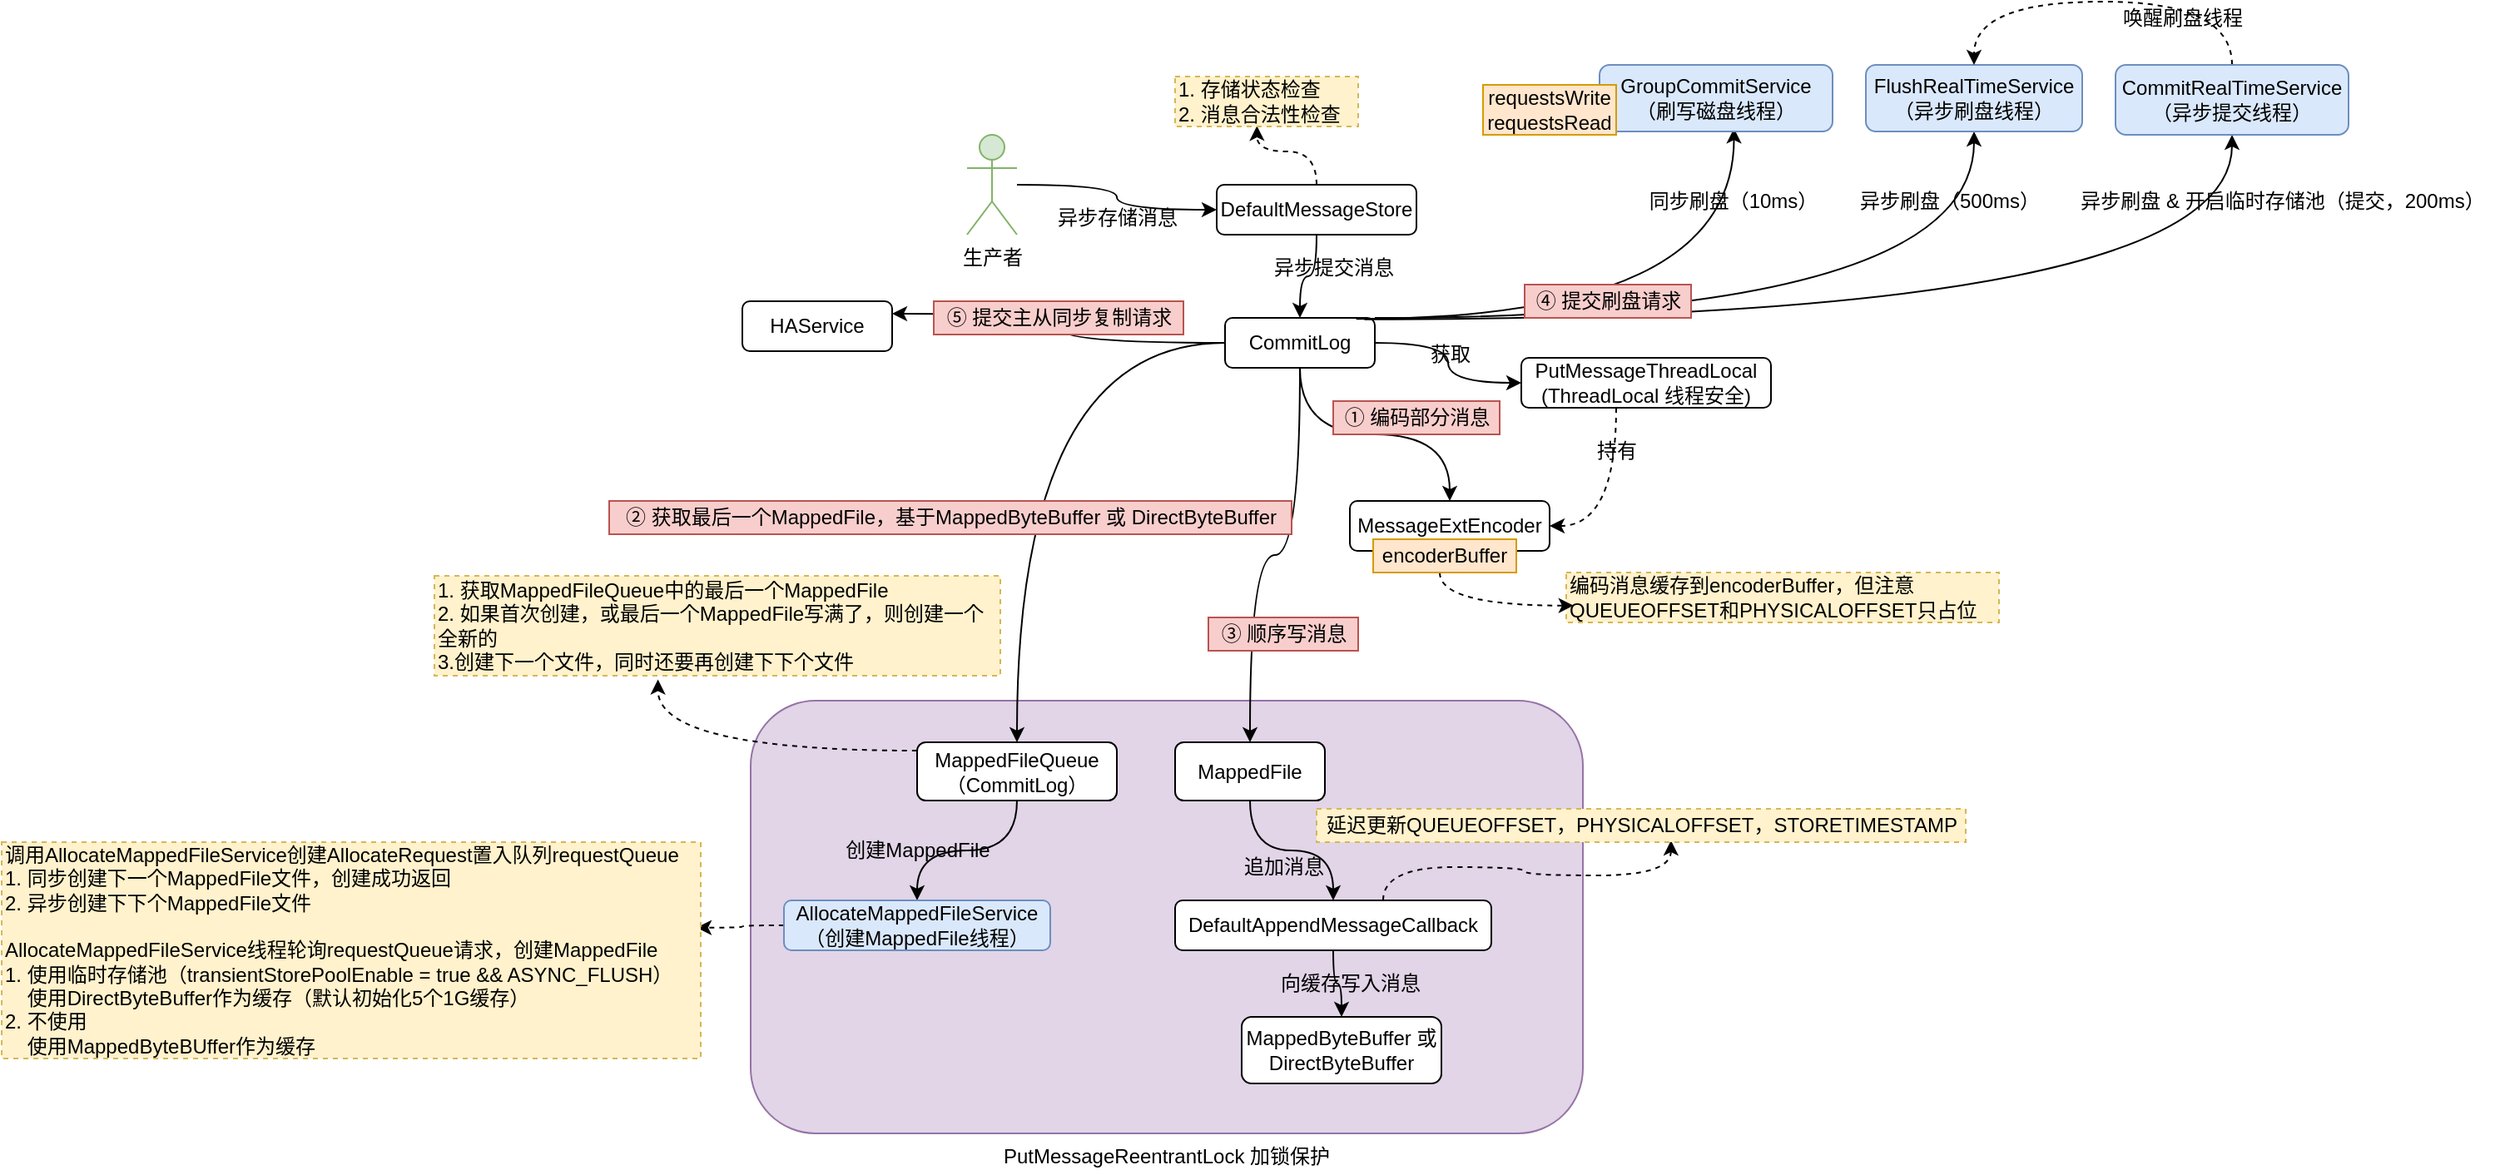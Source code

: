 <mxfile version="15.8.7" type="device"><diagram id="Qi9hnoXrk4P7TZqlKbZe" name="第 1 页"><mxGraphModel dx="1770" dy="739" grid="1" gridSize="10" guides="1" tooltips="1" connect="1" arrows="1" fold="1" page="1" pageScale="1" pageWidth="827" pageHeight="1169" math="0" shadow="0"><root><mxCell id="0"/><mxCell id="1" parent="0"/><mxCell id="PWmqhekulpDfrF5buc0q-25" value="PutMessageReentrantLock 加锁保护" style="rounded=1;whiteSpace=wrap;html=1;fillColor=#e1d5e7;strokeColor=#9673a6;labelPosition=center;verticalLabelPosition=bottom;align=center;verticalAlign=top;" parent="1" vertex="1"><mxGeometry x="-10" y="530" width="500" height="260" as="geometry"/></mxCell><mxCell id="PWmqhekulpDfrF5buc0q-40" style="edgeStyle=orthogonalEdgeStyle;curved=1;rounded=0;orthogonalLoop=1;jettySize=auto;html=1;" parent="1" source="PWmqhekulpDfrF5buc0q-7" target="PWmqhekulpDfrF5buc0q-38" edge="1"><mxGeometry relative="1" as="geometry"/></mxCell><mxCell id="PWmqhekulpDfrF5buc0q-3" style="edgeStyle=orthogonalEdgeStyle;rounded=0;orthogonalLoop=1;jettySize=auto;html=1;entryX=0;entryY=0.5;entryDx=0;entryDy=0;curved=1;" parent="1" source="PWmqhekulpDfrF5buc0q-1" target="PWmqhekulpDfrF5buc0q-2" edge="1"><mxGeometry relative="1" as="geometry"/></mxCell><mxCell id="PWmqhekulpDfrF5buc0q-1" value="生产者" style="shape=umlActor;verticalLabelPosition=bottom;verticalAlign=top;html=1;outlineConnect=0;fillColor=#d5e8d4;strokeColor=#82b366;" parent="1" vertex="1"><mxGeometry x="120" y="190" width="30" height="60" as="geometry"/></mxCell><mxCell id="PWmqhekulpDfrF5buc0q-6" style="edgeStyle=orthogonalEdgeStyle;curved=1;rounded=0;orthogonalLoop=1;jettySize=auto;html=1;entryX=0.447;entryY=0.986;entryDx=0;entryDy=0;entryPerimeter=0;dashed=1;" parent="1" source="PWmqhekulpDfrF5buc0q-2" target="PWmqhekulpDfrF5buc0q-5" edge="1"><mxGeometry relative="1" as="geometry"/></mxCell><mxCell id="PWmqhekulpDfrF5buc0q-8" style="edgeStyle=orthogonalEdgeStyle;curved=1;rounded=0;orthogonalLoop=1;jettySize=auto;html=1;entryX=0.5;entryY=0;entryDx=0;entryDy=0;" parent="1" source="PWmqhekulpDfrF5buc0q-2" target="PWmqhekulpDfrF5buc0q-7" edge="1"><mxGeometry relative="1" as="geometry"/></mxCell><mxCell id="PWmqhekulpDfrF5buc0q-2" value="DefaultMessageStore" style="rounded=1;whiteSpace=wrap;html=1;" parent="1" vertex="1"><mxGeometry x="270" y="220" width="120" height="30" as="geometry"/></mxCell><mxCell id="PWmqhekulpDfrF5buc0q-4" value="异步存储消息" style="text;html=1;align=center;verticalAlign=middle;resizable=0;points=[];autosize=1;strokeColor=none;fillColor=none;" parent="1" vertex="1"><mxGeometry x="165" y="230" width="90" height="20" as="geometry"/></mxCell><mxCell id="PWmqhekulpDfrF5buc0q-5" value="1. 存储状态检查&lt;br&gt;2. 消息合法性检查" style="text;html=1;align=left;verticalAlign=middle;resizable=0;points=[];autosize=1;strokeColor=#d6b656;fillColor=#fff2cc;dashed=1;" parent="1" vertex="1"><mxGeometry x="245" y="155" width="110" height="30" as="geometry"/></mxCell><mxCell id="PWmqhekulpDfrF5buc0q-11" style="edgeStyle=orthogonalEdgeStyle;curved=1;rounded=0;orthogonalLoop=1;jettySize=auto;html=1;" parent="1" source="PWmqhekulpDfrF5buc0q-7" target="PWmqhekulpDfrF5buc0q-10" edge="1"><mxGeometry relative="1" as="geometry"/></mxCell><mxCell id="PWmqhekulpDfrF5buc0q-15" value="" style="edgeStyle=orthogonalEdgeStyle;curved=1;rounded=0;orthogonalLoop=1;jettySize=auto;html=1;" parent="1" source="PWmqhekulpDfrF5buc0q-7" target="PWmqhekulpDfrF5buc0q-14" edge="1"><mxGeometry relative="1" as="geometry"/></mxCell><mxCell id="PWmqhekulpDfrF5buc0q-26" style="edgeStyle=orthogonalEdgeStyle;curved=1;rounded=0;orthogonalLoop=1;jettySize=auto;html=1;" parent="1" source="PWmqhekulpDfrF5buc0q-7" target="PWmqhekulpDfrF5buc0q-28" edge="1"><mxGeometry relative="1" as="geometry"/></mxCell><mxCell id="PANSMs-_yYWxwOC0U55H-2" style="edgeStyle=orthogonalEdgeStyle;rounded=0;orthogonalLoop=1;jettySize=auto;html=1;entryX=1;entryY=0.25;entryDx=0;entryDy=0;curved=1;" edge="1" parent="1" source="PWmqhekulpDfrF5buc0q-7" target="PANSMs-_yYWxwOC0U55H-1"><mxGeometry relative="1" as="geometry"/></mxCell><mxCell id="PWmqhekulpDfrF5buc0q-7" value="CommitLog" style="rounded=1;whiteSpace=wrap;html=1;" parent="1" vertex="1"><mxGeometry x="275" y="300" width="90" height="30" as="geometry"/></mxCell><mxCell id="PWmqhekulpDfrF5buc0q-9" value="异步提交消息" style="text;html=1;align=center;verticalAlign=middle;resizable=0;points=[];autosize=1;strokeColor=none;fillColor=none;" parent="1" vertex="1"><mxGeometry x="295" y="260" width="90" height="20" as="geometry"/></mxCell><mxCell id="PWmqhekulpDfrF5buc0q-10" value="MessageExtEncoder" style="rounded=1;whiteSpace=wrap;html=1;" parent="1" vertex="1"><mxGeometry x="350" y="410" width="120" height="30" as="geometry"/></mxCell><mxCell id="PWmqhekulpDfrF5buc0q-12" value="&lt;span&gt;编码消息缓存到&lt;/span&gt;&lt;span&gt;encoderBuffer，但注意&lt;br&gt;QUEUEOFFSET和PHYSICALOFFSET只占位&lt;/span&gt;" style="text;html=1;align=left;verticalAlign=middle;resizable=0;points=[];autosize=1;strokeColor=#d6b656;fillColor=#fff2cc;dashed=1;" parent="1" vertex="1"><mxGeometry x="480" y="453" width="260" height="30" as="geometry"/></mxCell><mxCell id="PWmqhekulpDfrF5buc0q-16" style="edgeStyle=orthogonalEdgeStyle;curved=1;rounded=0;orthogonalLoop=1;jettySize=auto;html=1;entryX=1;entryY=0.5;entryDx=0;entryDy=0;dashed=1;" parent="1" source="PWmqhekulpDfrF5buc0q-14" target="PWmqhekulpDfrF5buc0q-10" edge="1"><mxGeometry relative="1" as="geometry"><Array as="points"><mxPoint x="510" y="425"/></Array></mxGeometry></mxCell><mxCell id="PWmqhekulpDfrF5buc0q-55" style="edgeStyle=orthogonalEdgeStyle;curved=1;rounded=0;orthogonalLoop=1;jettySize=auto;html=1;entryX=0.577;entryY=0.954;entryDx=0;entryDy=0;entryPerimeter=0;exitX=0.876;exitY=0.019;exitDx=0;exitDy=0;exitPerimeter=0;" parent="1" source="PWmqhekulpDfrF5buc0q-7" target="PWmqhekulpDfrF5buc0q-54" edge="1"><mxGeometry relative="1" as="geometry"><mxPoint x="370" y="300" as="sourcePoint"/><Array as="points"><mxPoint x="354" y="300"/><mxPoint x="581" y="300"/></Array></mxGeometry></mxCell><mxCell id="PWmqhekulpDfrF5buc0q-58" style="edgeStyle=orthogonalEdgeStyle;curved=1;rounded=0;orthogonalLoop=1;jettySize=auto;html=1;exitX=1;exitY=0;exitDx=0;exitDy=0;" parent="1" source="PWmqhekulpDfrF5buc0q-7" target="PWmqhekulpDfrF5buc0q-57" edge="1"><mxGeometry relative="1" as="geometry"><Array as="points"><mxPoint x="725" y="300"/></Array></mxGeometry></mxCell><mxCell id="PWmqhekulpDfrF5buc0q-61" style="edgeStyle=orthogonalEdgeStyle;curved=1;rounded=0;orthogonalLoop=1;jettySize=auto;html=1;entryX=0.5;entryY=1;entryDx=0;entryDy=0;exitX=0.93;exitY=0.029;exitDx=0;exitDy=0;exitPerimeter=0;" parent="1" source="PWmqhekulpDfrF5buc0q-7" target="PWmqhekulpDfrF5buc0q-60" edge="1"><mxGeometry relative="1" as="geometry"><Array as="points"><mxPoint x="880" y="301"/></Array></mxGeometry></mxCell><mxCell id="PWmqhekulpDfrF5buc0q-14" value="PutMessageThreadLocal&lt;br&gt;(ThreadLocal 线程安全)" style="rounded=1;whiteSpace=wrap;html=1;" parent="1" vertex="1"><mxGeometry x="453" y="324" width="150" height="30" as="geometry"/></mxCell><mxCell id="PWmqhekulpDfrF5buc0q-17" value="持有" style="text;html=1;align=center;verticalAlign=middle;resizable=0;points=[];autosize=1;strokeColor=none;fillColor=none;" parent="1" vertex="1"><mxGeometry x="490" y="370" width="40" height="20" as="geometry"/></mxCell><mxCell id="PWmqhekulpDfrF5buc0q-18" value="获取" style="text;html=1;align=center;verticalAlign=middle;resizable=0;points=[];autosize=1;strokeColor=none;fillColor=none;" parent="1" vertex="1"><mxGeometry x="390" y="312" width="40" height="20" as="geometry"/></mxCell><mxCell id="PWmqhekulpDfrF5buc0q-23" style="edgeStyle=orthogonalEdgeStyle;curved=1;rounded=0;orthogonalLoop=1;jettySize=auto;html=1;entryX=0.017;entryY=0.662;entryDx=0;entryDy=0;entryPerimeter=0;dashed=1;" parent="1" source="PWmqhekulpDfrF5buc0q-19" target="PWmqhekulpDfrF5buc0q-12" edge="1"><mxGeometry relative="1" as="geometry"><Array as="points"><mxPoint x="404" y="473"/></Array></mxGeometry></mxCell><mxCell id="PWmqhekulpDfrF5buc0q-19" value="&lt;span style=&quot;text-align: left&quot;&gt;encoderBuffer&lt;/span&gt;" style="whiteSpace=wrap;html=1;fillColor=#ffe6cc;strokeColor=#d79b00;" parent="1" vertex="1"><mxGeometry x="364" y="433" width="86" height="20" as="geometry"/></mxCell><mxCell id="PWmqhekulpDfrF5buc0q-24" value="① 编码部分消息" style="text;html=1;align=center;verticalAlign=middle;resizable=0;points=[];autosize=1;strokeColor=#b85450;fillColor=#f8cecc;" parent="1" vertex="1"><mxGeometry x="340" y="350" width="100" height="20" as="geometry"/></mxCell><mxCell id="PWmqhekulpDfrF5buc0q-32" style="edgeStyle=orthogonalEdgeStyle;curved=1;rounded=0;orthogonalLoop=1;jettySize=auto;html=1;entryX=0.395;entryY=1.038;entryDx=0;entryDy=0;entryPerimeter=0;dashed=1;" parent="1" source="PWmqhekulpDfrF5buc0q-28" target="PWmqhekulpDfrF5buc0q-31" edge="1"><mxGeometry relative="1" as="geometry"><Array as="points"><mxPoint x="-65" y="560"/></Array></mxGeometry></mxCell><mxCell id="PWmqhekulpDfrF5buc0q-34" style="edgeStyle=orthogonalEdgeStyle;curved=1;rounded=0;orthogonalLoop=1;jettySize=auto;html=1;" parent="1" source="PWmqhekulpDfrF5buc0q-28" target="PWmqhekulpDfrF5buc0q-33" edge="1"><mxGeometry relative="1" as="geometry"/></mxCell><mxCell id="PWmqhekulpDfrF5buc0q-28" value="MappedFileQueue&lt;br&gt;&lt;span&gt;（CommitLog）&lt;/span&gt;" style="rounded=1;whiteSpace=wrap;html=1;" parent="1" vertex="1"><mxGeometry x="90" y="555" width="120" height="35" as="geometry"/></mxCell><mxCell id="PWmqhekulpDfrF5buc0q-30" value="② 获取最后一个MappedFile，基于MappedByteBuffer 或 DirectByteBuffer" style="text;html=1;align=center;verticalAlign=middle;resizable=0;points=[];autosize=1;strokeColor=#b85450;fillColor=#f8cecc;" parent="1" vertex="1"><mxGeometry x="-95" y="410" width="410" height="20" as="geometry"/></mxCell><mxCell id="PWmqhekulpDfrF5buc0q-31" value="1. 获取&lt;span&gt;MappedFileQueue中的最后一个MappedFile&lt;br&gt;2. 如果首次创建，或最后一个MappedFile写满了，则创建一个&lt;br&gt;全新的&lt;br&gt;3.创建下一个文件，同时还要再创建下下个文件&lt;br&gt;&lt;/span&gt;" style="text;html=1;align=left;verticalAlign=middle;resizable=0;points=[];autosize=1;strokeColor=#d6b656;fillColor=#fff2cc;dashed=1;" parent="1" vertex="1"><mxGeometry x="-200" y="455" width="340" height="60" as="geometry"/></mxCell><mxCell id="PWmqhekulpDfrF5buc0q-37" style="edgeStyle=orthogonalEdgeStyle;curved=1;rounded=0;orthogonalLoop=1;jettySize=auto;html=1;entryX=0.994;entryY=0.395;entryDx=0;entryDy=0;entryPerimeter=0;dashed=1;" parent="1" source="PWmqhekulpDfrF5buc0q-33" target="PWmqhekulpDfrF5buc0q-36" edge="1"><mxGeometry relative="1" as="geometry"/></mxCell><mxCell id="PWmqhekulpDfrF5buc0q-33" value="AllocateMappedFileService&lt;br&gt;（创建MappedFile线程）" style="rounded=1;whiteSpace=wrap;html=1;fillColor=#dae8fc;strokeColor=#6c8ebf;" parent="1" vertex="1"><mxGeometry x="10" y="650" width="160" height="30" as="geometry"/></mxCell><mxCell id="PWmqhekulpDfrF5buc0q-35" value="创建MappedFile" style="text;html=1;align=center;verticalAlign=middle;resizable=0;points=[];autosize=1;strokeColor=none;fillColor=none;" parent="1" vertex="1"><mxGeometry x="40" y="610" width="100" height="20" as="geometry"/></mxCell><mxCell id="PWmqhekulpDfrF5buc0q-36" value="调用&lt;span style=&quot;text-align: center&quot;&gt;AllocateMappedFileService&lt;/span&gt;创建AllocateRequest置入队列requestQueue&lt;br&gt;1. 同步创建下一个MappedFile文件，创建成功返回&lt;span&gt;&lt;br&gt;2. 异步创建下下个MappedFile文件&lt;br&gt;&lt;br&gt;&lt;/span&gt;&lt;span style=&quot;text-align: center&quot;&gt;AllocateMappedFileService线程轮询&lt;/span&gt;requestQueue请求，创建MappedFile&lt;br&gt;&lt;span&gt;1. 使用临时存储池（transientStorePoolEnable = true &amp;amp;&amp;amp; ASYNC_FLUSH）&lt;br&gt;&amp;nbsp; &amp;nbsp; 使用DirectByteBuffer作为缓存（默认初始化5个1G缓存）&lt;br&gt;2. 不使用&lt;br&gt;&amp;nbsp; &amp;nbsp; 使用MappedByteBUffer作为缓存&lt;br&gt;&lt;/span&gt;" style="text;html=1;align=left;verticalAlign=middle;resizable=0;points=[];autosize=1;strokeColor=#d6b656;fillColor=#fff2cc;dashed=1;" parent="1" vertex="1"><mxGeometry x="-460" y="615" width="420" height="130" as="geometry"/></mxCell><mxCell id="PWmqhekulpDfrF5buc0q-43" style="edgeStyle=orthogonalEdgeStyle;curved=1;rounded=0;orthogonalLoop=1;jettySize=auto;html=1;" parent="1" source="PWmqhekulpDfrF5buc0q-38" target="PWmqhekulpDfrF5buc0q-42" edge="1"><mxGeometry relative="1" as="geometry"/></mxCell><mxCell id="PWmqhekulpDfrF5buc0q-38" value="MappedFile" style="rounded=1;whiteSpace=wrap;html=1;" parent="1" vertex="1"><mxGeometry x="245" y="555" width="90" height="35" as="geometry"/></mxCell><mxCell id="PWmqhekulpDfrF5buc0q-41" value="③ 顺序写消息" style="text;html=1;align=center;verticalAlign=middle;resizable=0;points=[];autosize=1;strokeColor=#b85450;fillColor=#f8cecc;" parent="1" vertex="1"><mxGeometry x="265" y="480" width="90" height="20" as="geometry"/></mxCell><mxCell id="PWmqhekulpDfrF5buc0q-48" style="edgeStyle=orthogonalEdgeStyle;curved=1;rounded=0;orthogonalLoop=1;jettySize=auto;html=1;entryX=0.546;entryY=0.95;entryDx=0;entryDy=0;entryPerimeter=0;dashed=1;" parent="1" source="PWmqhekulpDfrF5buc0q-42" target="PWmqhekulpDfrF5buc0q-44" edge="1"><mxGeometry relative="1" as="geometry"><Array as="points"><mxPoint x="370" y="630"/><mxPoint x="455" y="630"/><mxPoint x="455" y="635"/><mxPoint x="542" y="635"/></Array></mxGeometry></mxCell><mxCell id="PWmqhekulpDfrF5buc0q-51" style="edgeStyle=orthogonalEdgeStyle;curved=1;rounded=0;orthogonalLoop=1;jettySize=auto;html=1;" parent="1" source="PWmqhekulpDfrF5buc0q-42" target="PWmqhekulpDfrF5buc0q-49" edge="1"><mxGeometry relative="1" as="geometry"/></mxCell><mxCell id="PWmqhekulpDfrF5buc0q-42" value="DefaultAppendMessageCallback" style="rounded=1;whiteSpace=wrap;html=1;" parent="1" vertex="1"><mxGeometry x="245" y="650" width="190" height="30" as="geometry"/></mxCell><mxCell id="PWmqhekulpDfrF5buc0q-44" value="&lt;div style=&quot;text-align: left&quot;&gt;&lt;span&gt;延迟更新&lt;/span&gt;&lt;span style=&quot;text-align: left&quot;&gt;QUEUEOFFSET，PHYSICALOFFSET，&lt;/span&gt;&lt;span&gt;STORETIMESTAMP&lt;/span&gt;&lt;/div&gt;" style="text;html=1;align=center;verticalAlign=middle;resizable=0;points=[];autosize=1;strokeColor=#d6b656;fillColor=#fff2cc;dashed=1;" parent="1" vertex="1"><mxGeometry x="330" y="595" width="390" height="20" as="geometry"/></mxCell><mxCell id="PWmqhekulpDfrF5buc0q-49" value="MappedByteBuffer 或 DirectByteBuffer" style="rounded=1;whiteSpace=wrap;html=1;" parent="1" vertex="1"><mxGeometry x="285" y="720" width="120" height="40" as="geometry"/></mxCell><mxCell id="PWmqhekulpDfrF5buc0q-50" value="追加消息" style="text;html=1;align=center;verticalAlign=middle;resizable=0;points=[];autosize=1;strokeColor=none;fillColor=none;" parent="1" vertex="1"><mxGeometry x="280" y="620" width="60" height="20" as="geometry"/></mxCell><mxCell id="PWmqhekulpDfrF5buc0q-52" value="向缓存写入消息" style="text;html=1;align=center;verticalAlign=middle;resizable=0;points=[];autosize=1;strokeColor=none;fillColor=none;" parent="1" vertex="1"><mxGeometry x="300" y="690" width="100" height="20" as="geometry"/></mxCell><mxCell id="PWmqhekulpDfrF5buc0q-54" value="GroupCommitService&lt;br&gt;（刷写磁盘线程）" style="rounded=1;whiteSpace=wrap;html=1;fillColor=#dae8fc;strokeColor=#6c8ebf;" parent="1" vertex="1"><mxGeometry x="500" y="148" width="140" height="40" as="geometry"/></mxCell><mxCell id="PWmqhekulpDfrF5buc0q-56" value="同步刷盘（10ms）" style="text;html=1;align=center;verticalAlign=middle;resizable=0;points=[];autosize=1;strokeColor=none;fillColor=none;" parent="1" vertex="1"><mxGeometry x="520" y="220" width="120" height="20" as="geometry"/></mxCell><mxCell id="PWmqhekulpDfrF5buc0q-57" value="FlushRealTimeService&lt;br&gt;（异步刷盘线程）" style="rounded=1;whiteSpace=wrap;html=1;fillColor=#dae8fc;strokeColor=#6c8ebf;" parent="1" vertex="1"><mxGeometry x="660" y="148" width="130" height="40" as="geometry"/></mxCell><mxCell id="PWmqhekulpDfrF5buc0q-59" value="异步刷盘（500ms）" style="text;html=1;align=center;verticalAlign=middle;resizable=0;points=[];autosize=1;strokeColor=none;fillColor=none;" parent="1" vertex="1"><mxGeometry x="650" y="220" width="120" height="20" as="geometry"/></mxCell><mxCell id="PWmqhekulpDfrF5buc0q-67" style="edgeStyle=orthogonalEdgeStyle;curved=1;rounded=0;orthogonalLoop=1;jettySize=auto;html=1;entryX=0.5;entryY=0;entryDx=0;entryDy=0;dashed=1;" parent="1" source="PWmqhekulpDfrF5buc0q-60" target="PWmqhekulpDfrF5buc0q-57" edge="1"><mxGeometry relative="1" as="geometry"><Array as="points"><mxPoint x="880" y="110"/><mxPoint x="725" y="110"/></Array></mxGeometry></mxCell><mxCell id="PWmqhekulpDfrF5buc0q-60" value="CommitRealTimeService&lt;br&gt;（异步提交线程）" style="rounded=1;whiteSpace=wrap;html=1;fillColor=#dae8fc;strokeColor=#6c8ebf;" parent="1" vertex="1"><mxGeometry x="810" y="148" width="140" height="42" as="geometry"/></mxCell><mxCell id="PWmqhekulpDfrF5buc0q-62" value="异步刷盘 &amp;amp; 开启临时存储池（提交，200ms）" style="text;html=1;align=center;verticalAlign=middle;resizable=0;points=[];autosize=1;strokeColor=none;fillColor=none;" parent="1" vertex="1"><mxGeometry x="780" y="220" width="260" height="20" as="geometry"/></mxCell><mxCell id="PWmqhekulpDfrF5buc0q-63" value="④ 提交刷盘请求" style="text;html=1;align=center;verticalAlign=middle;resizable=0;points=[];autosize=1;strokeColor=#b85450;fillColor=#f8cecc;" parent="1" vertex="1"><mxGeometry x="455" y="280" width="100" height="20" as="geometry"/></mxCell><mxCell id="PWmqhekulpDfrF5buc0q-64" value="requestsWrite&lt;br&gt;requestsRead" style="whiteSpace=wrap;html=1;fillColor=#ffe6cc;strokeColor=#d79b00;" parent="1" vertex="1"><mxGeometry x="430" y="160" width="80" height="30" as="geometry"/></mxCell><mxCell id="PWmqhekulpDfrF5buc0q-68" value="唤醒刷盘线程" style="text;html=1;align=center;verticalAlign=middle;resizable=0;points=[];autosize=1;strokeColor=none;fillColor=none;" parent="1" vertex="1"><mxGeometry x="805" y="110" width="90" height="20" as="geometry"/></mxCell><mxCell id="PANSMs-_yYWxwOC0U55H-1" value="HAService" style="rounded=1;whiteSpace=wrap;html=1;" vertex="1" parent="1"><mxGeometry x="-15" y="290" width="90" height="30" as="geometry"/></mxCell><mxCell id="PANSMs-_yYWxwOC0U55H-3" value="⑤ 提交主从同步复制请求" style="text;html=1;align=center;verticalAlign=middle;resizable=0;points=[];autosize=1;strokeColor=#b85450;fillColor=#f8cecc;" vertex="1" parent="1"><mxGeometry x="100" y="290" width="150" height="20" as="geometry"/></mxCell></root></mxGraphModel></diagram></mxfile>